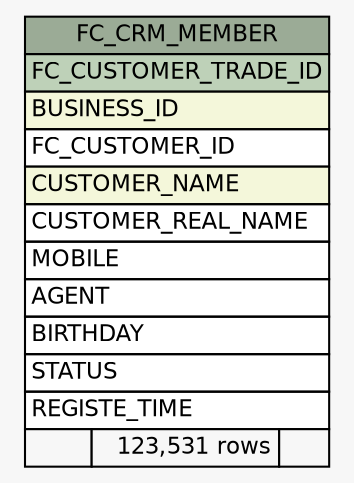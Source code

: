 // dot 2.26.0 on Linux 2.6.32-504.8.1.el6.x86_64
// SchemaSpy rev 590
digraph "FC_CRM_MEMBER" {
  graph [
    rankdir="RL"
    bgcolor="#f7f7f7"
    nodesep="0.18"
    ranksep="0.46"
    fontname="Helvetica"
    fontsize="11"
  ];
  node [
    fontname="Helvetica"
    fontsize="11"
    shape="plaintext"
  ];
  edge [
    arrowsize="0.8"
  ];
  "FC_CRM_MEMBER" [
    label=<
    <TABLE BORDER="0" CELLBORDER="1" CELLSPACING="0" BGCOLOR="#ffffff">
      <TR><TD COLSPAN="3" BGCOLOR="#9bab96" ALIGN="CENTER">FC_CRM_MEMBER</TD></TR>
      <TR><TD PORT="FC_CUSTOMER_TRADE_ID" COLSPAN="3" BGCOLOR="#bed1b8" ALIGN="LEFT">FC_CUSTOMER_TRADE_ID</TD></TR>
      <TR><TD PORT="BUSINESS_ID" COLSPAN="3" BGCOLOR="#f4f7da" ALIGN="LEFT">BUSINESS_ID</TD></TR>
      <TR><TD PORT="FC_CUSTOMER_ID" COLSPAN="3" ALIGN="LEFT">FC_CUSTOMER_ID</TD></TR>
      <TR><TD PORT="CUSTOMER_NAME" COLSPAN="3" BGCOLOR="#f4f7da" ALIGN="LEFT">CUSTOMER_NAME</TD></TR>
      <TR><TD PORT="CUSTOMER_REAL_NAME" COLSPAN="3" ALIGN="LEFT">CUSTOMER_REAL_NAME</TD></TR>
      <TR><TD PORT="MOBILE" COLSPAN="3" ALIGN="LEFT">MOBILE</TD></TR>
      <TR><TD PORT="AGENT" COLSPAN="3" ALIGN="LEFT">AGENT</TD></TR>
      <TR><TD PORT="BIRTHDAY" COLSPAN="3" ALIGN="LEFT">BIRTHDAY</TD></TR>
      <TR><TD PORT="STATUS" COLSPAN="3" ALIGN="LEFT">STATUS</TD></TR>
      <TR><TD PORT="REGISTE_TIME" COLSPAN="3" ALIGN="LEFT">REGISTE_TIME</TD></TR>
      <TR><TD ALIGN="LEFT" BGCOLOR="#f7f7f7">  </TD><TD ALIGN="RIGHT" BGCOLOR="#f7f7f7">123,531 rows</TD><TD ALIGN="RIGHT" BGCOLOR="#f7f7f7">  </TD></TR>
    </TABLE>>
    URL="tables/FC_CRM_MEMBER.html"
    tooltip="FC_CRM_MEMBER"
  ];
}
